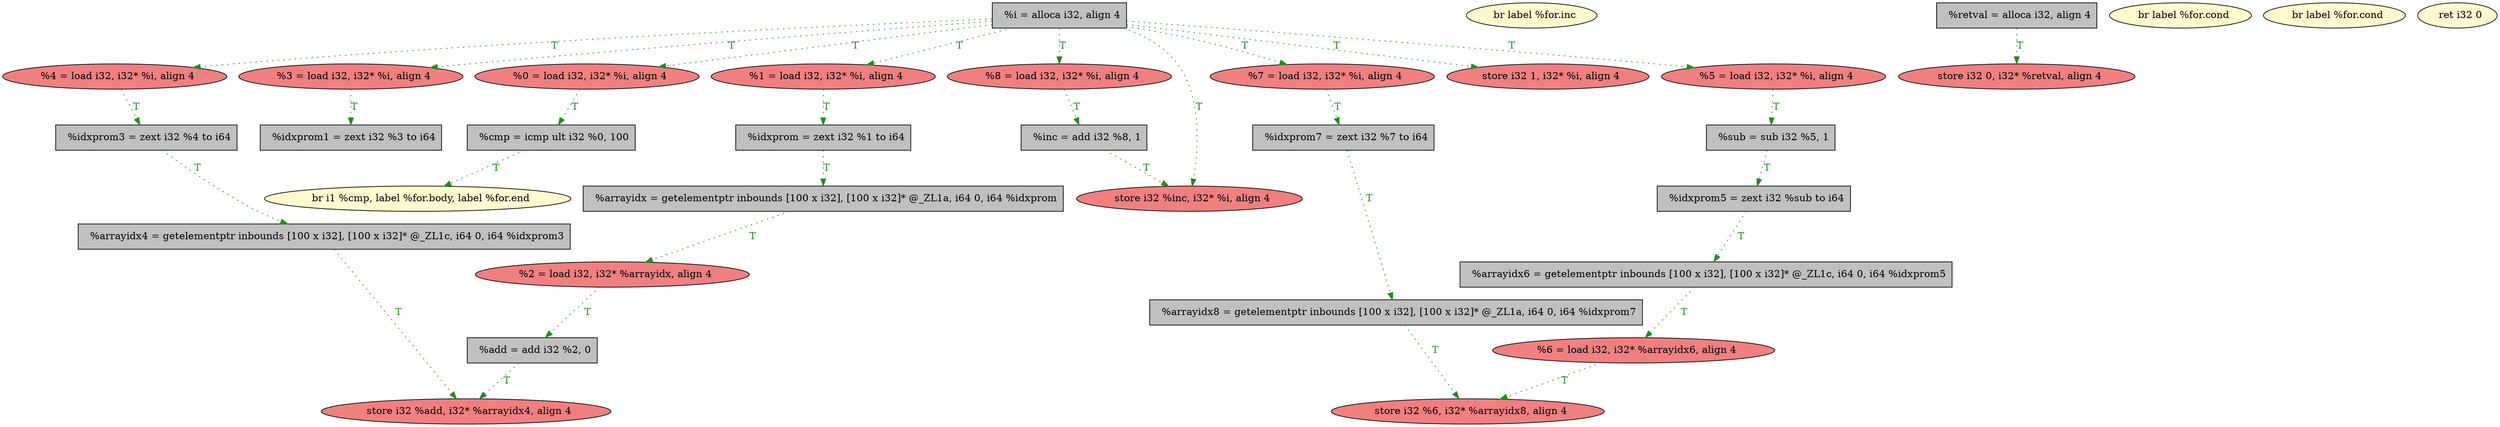 
digraph G {


node30 [fillcolor=grey,label="  %add = add i32 %2, 0",shape=rectangle,style=filled ]
node28 [fillcolor=lightcoral,label="  %6 = load i32, i32* %arrayidx6, align 4",shape=ellipse,style=filled ]
node25 [fillcolor=grey,label="  %i = alloca i32, align 4",shape=rectangle,style=filled ]
node33 [fillcolor=lightcoral,label="  %4 = load i32, i32* %i, align 4",shape=ellipse,style=filled ]
node22 [fillcolor=lightcoral,label="  %3 = load i32, i32* %i, align 4",shape=ellipse,style=filled ]
node21 [fillcolor=grey,label="  %cmp = icmp ult i32 %0, 100",shape=rectangle,style=filled ]
node29 [fillcolor=lemonchiffon,label="  br i1 %cmp, label %for.body, label %for.end",shape=ellipse,style=filled ]
node20 [fillcolor=lightcoral,label="  %0 = load i32, i32* %i, align 4",shape=ellipse,style=filled ]
node19 [fillcolor=lemonchiffon,label="  br label %for.inc",shape=ellipse,style=filled ]
node18 [fillcolor=lightcoral,label="  %1 = load i32, i32* %i, align 4",shape=ellipse,style=filled ]
node31 [fillcolor=grey,label="  %arrayidx8 = getelementptr inbounds [100 x i32], [100 x i32]* @_ZL1a, i64 0, i64 %idxprom7",shape=rectangle,style=filled ]
node17 [fillcolor=grey,label="  %retval = alloca i32, align 4",shape=rectangle,style=filled ]
node27 [fillcolor=lightcoral,label="  %2 = load i32, i32* %arrayidx, align 4",shape=ellipse,style=filled ]
node16 [fillcolor=grey,label="  %idxprom5 = zext i32 %sub to i64",shape=rectangle,style=filled ]
node4 [fillcolor=lightcoral,label="  %8 = load i32, i32* %i, align 4",shape=ellipse,style=filled ]
node8 [fillcolor=grey,label="  %sub = sub i32 %5, 1",shape=rectangle,style=filled ]
node26 [fillcolor=grey,label="  %arrayidx = getelementptr inbounds [100 x i32], [100 x i32]* @_ZL1a, i64 0, i64 %idxprom",shape=rectangle,style=filled ]
node15 [fillcolor=lightcoral,label="  store i32 0, i32* %retval, align 4",shape=ellipse,style=filled ]
node0 [fillcolor=lemonchiffon,label="  br label %for.cond",shape=ellipse,style=filled ]
node24 [fillcolor=grey,label="  %idxprom = zext i32 %1 to i64",shape=rectangle,style=filled ]
node11 [fillcolor=lightcoral,label="  store i32 %add, i32* %arrayidx4, align 4",shape=ellipse,style=filled ]
node3 [fillcolor=lightcoral,label="  store i32 %6, i32* %arrayidx8, align 4",shape=ellipse,style=filled ]
node2 [fillcolor=grey,label="  %inc = add i32 %8, 1",shape=rectangle,style=filled ]
node32 [fillcolor=lemonchiffon,label="  br label %for.cond",shape=ellipse,style=filled ]
node12 [fillcolor=grey,label="  %arrayidx4 = getelementptr inbounds [100 x i32], [100 x i32]* @_ZL1c, i64 0, i64 %idxprom3",shape=rectangle,style=filled ]
node13 [fillcolor=grey,label="  %idxprom3 = zext i32 %4 to i64",shape=rectangle,style=filled ]
node1 [fillcolor=lightcoral,label="  store i32 %inc, i32* %i, align 4",shape=ellipse,style=filled ]
node6 [fillcolor=lightcoral,label="  %7 = load i32, i32* %i, align 4",shape=ellipse,style=filled ]
node14 [fillcolor=lightcoral,label="  store i32 1, i32* %i, align 4",shape=ellipse,style=filled ]
node7 [fillcolor=grey,label="  %arrayidx6 = getelementptr inbounds [100 x i32], [100 x i32]* @_ZL1c, i64 0, i64 %idxprom5",shape=rectangle,style=filled ]
node23 [fillcolor=grey,label="  %idxprom1 = zext i32 %3 to i64",shape=rectangle,style=filled ]
node9 [fillcolor=lemonchiffon,label="  ret i32 0",shape=ellipse,style=filled ]
node5 [fillcolor=grey,label="  %idxprom7 = zext i32 %7 to i64",shape=rectangle,style=filled ]
node10 [fillcolor=lightcoral,label="  %5 = load i32, i32* %i, align 4",shape=ellipse,style=filled ]

node26->node27 [style=dotted,color=forestgreen,label="T",fontcolor=forestgreen ]
node22->node23 [style=dotted,color=forestgreen,label="T",fontcolor=forestgreen ]
node20->node21 [style=dotted,color=forestgreen,label="T",fontcolor=forestgreen ]
node25->node20 [style=dotted,color=forestgreen,label="T",fontcolor=forestgreen ]
node25->node18 [style=dotted,color=forestgreen,label="T",fontcolor=forestgreen ]
node18->node24 [style=dotted,color=forestgreen,label="T",fontcolor=forestgreen ]
node25->node22 [style=dotted,color=forestgreen,label="T",fontcolor=forestgreen ]
node6->node5 [style=dotted,color=forestgreen,label="T",fontcolor=forestgreen ]
node25->node1 [style=dotted,color=forestgreen,label="T",fontcolor=forestgreen ]
node25->node4 [style=dotted,color=forestgreen,label="T",fontcolor=forestgreen ]
node31->node3 [style=dotted,color=forestgreen,label="T",fontcolor=forestgreen ]
node8->node16 [style=dotted,color=forestgreen,label="T",fontcolor=forestgreen ]
node30->node11 [style=dotted,color=forestgreen,label="T",fontcolor=forestgreen ]
node25->node10 [style=dotted,color=forestgreen,label="T",fontcolor=forestgreen ]
node24->node26 [style=dotted,color=forestgreen,label="T",fontcolor=forestgreen ]
node2->node1 [style=dotted,color=forestgreen,label="T",fontcolor=forestgreen ]
node25->node14 [style=dotted,color=forestgreen,label="T",fontcolor=forestgreen ]
node10->node8 [style=dotted,color=forestgreen,label="T",fontcolor=forestgreen ]
node27->node30 [style=dotted,color=forestgreen,label="T",fontcolor=forestgreen ]
node25->node6 [style=dotted,color=forestgreen,label="T",fontcolor=forestgreen ]
node16->node7 [style=dotted,color=forestgreen,label="T",fontcolor=forestgreen ]
node33->node13 [style=dotted,color=forestgreen,label="T",fontcolor=forestgreen ]
node4->node2 [style=dotted,color=forestgreen,label="T",fontcolor=forestgreen ]
node12->node11 [style=dotted,color=forestgreen,label="T",fontcolor=forestgreen ]
node21->node29 [style=dotted,color=forestgreen,label="T",fontcolor=forestgreen ]
node7->node28 [style=dotted,color=forestgreen,label="T",fontcolor=forestgreen ]
node17->node15 [style=dotted,color=forestgreen,label="T",fontcolor=forestgreen ]
node25->node33 [style=dotted,color=forestgreen,label="T",fontcolor=forestgreen ]
node13->node12 [style=dotted,color=forestgreen,label="T",fontcolor=forestgreen ]
node28->node3 [style=dotted,color=forestgreen,label="T",fontcolor=forestgreen ]
node5->node31 [style=dotted,color=forestgreen,label="T",fontcolor=forestgreen ]


}
